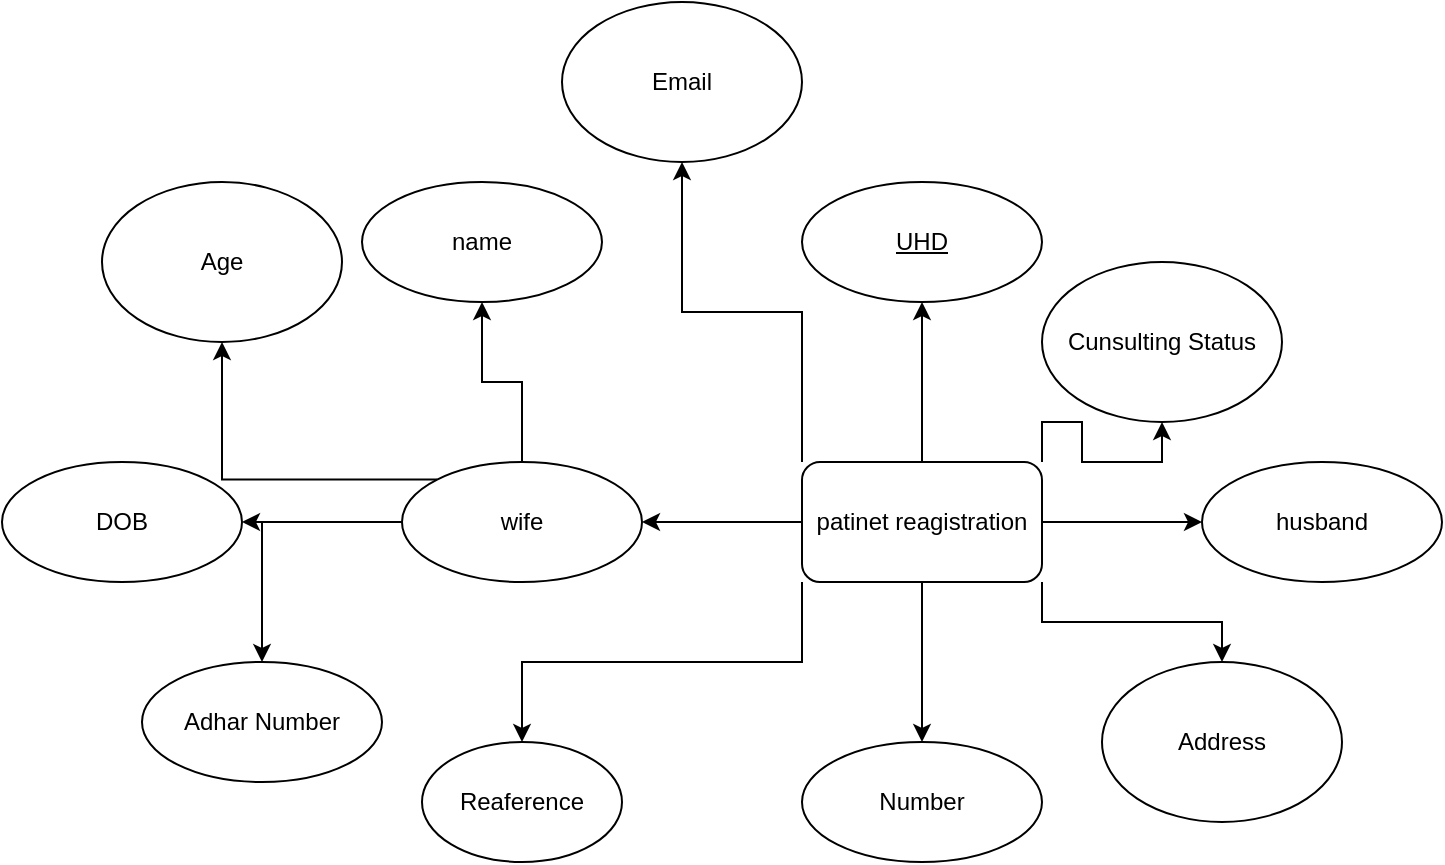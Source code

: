 <mxfile version="18.1.3" type="github">
  <diagram id="R2lEEEUBdFMjLlhIrx00" name="Page-1">
    <mxGraphModel dx="2272" dy="1875" grid="1" gridSize="10" guides="1" tooltips="1" connect="1" arrows="1" fold="1" page="1" pageScale="1" pageWidth="850" pageHeight="1100" math="0" shadow="0" extFonts="Permanent Marker^https://fonts.googleapis.com/css?family=Permanent+Marker">
      <root>
        <mxCell id="0" />
        <mxCell id="1" parent="0" />
        <mxCell id="AtcaAhYzGhv9QXCL_KbO-3" value="" style="edgeStyle=orthogonalEdgeStyle;rounded=0;orthogonalLoop=1;jettySize=auto;html=1;" edge="1" parent="1" source="AtcaAhYzGhv9QXCL_KbO-1" target="AtcaAhYzGhv9QXCL_KbO-2">
          <mxGeometry relative="1" as="geometry" />
        </mxCell>
        <mxCell id="AtcaAhYzGhv9QXCL_KbO-7" value="" style="edgeStyle=orthogonalEdgeStyle;rounded=0;orthogonalLoop=1;jettySize=auto;html=1;" edge="1" parent="1" source="AtcaAhYzGhv9QXCL_KbO-1" target="AtcaAhYzGhv9QXCL_KbO-6">
          <mxGeometry relative="1" as="geometry">
            <Array as="points">
              <mxPoint x="-430" y="230" />
              <mxPoint x="-430" y="230" />
            </Array>
          </mxGeometry>
        </mxCell>
        <mxCell id="AtcaAhYzGhv9QXCL_KbO-9" value="" style="edgeStyle=orthogonalEdgeStyle;rounded=0;orthogonalLoop=1;jettySize=auto;html=1;" edge="1" parent="1" source="AtcaAhYzGhv9QXCL_KbO-1" target="AtcaAhYzGhv9QXCL_KbO-8">
          <mxGeometry relative="1" as="geometry" />
        </mxCell>
        <mxCell id="AtcaAhYzGhv9QXCL_KbO-12" value="" style="edgeStyle=orthogonalEdgeStyle;rounded=0;orthogonalLoop=1;jettySize=auto;html=1;" edge="1" parent="1" source="AtcaAhYzGhv9QXCL_KbO-1" target="AtcaAhYzGhv9QXCL_KbO-11">
          <mxGeometry relative="1" as="geometry" />
        </mxCell>
        <mxCell id="AtcaAhYzGhv9QXCL_KbO-22" style="edgeStyle=orthogonalEdgeStyle;rounded=0;orthogonalLoop=1;jettySize=auto;html=1;exitX=1;exitY=1;exitDx=0;exitDy=0;" edge="1" parent="1" source="AtcaAhYzGhv9QXCL_KbO-1" target="AtcaAhYzGhv9QXCL_KbO-23">
          <mxGeometry relative="1" as="geometry">
            <mxPoint x="-240" y="340" as="targetPoint" />
          </mxGeometry>
        </mxCell>
        <mxCell id="AtcaAhYzGhv9QXCL_KbO-24" style="edgeStyle=orthogonalEdgeStyle;rounded=0;orthogonalLoop=1;jettySize=auto;html=1;exitX=0;exitY=1;exitDx=0;exitDy=0;" edge="1" parent="1" source="AtcaAhYzGhv9QXCL_KbO-1" target="AtcaAhYzGhv9QXCL_KbO-25">
          <mxGeometry relative="1" as="geometry">
            <mxPoint x="-480" y="300" as="targetPoint" />
          </mxGeometry>
        </mxCell>
        <mxCell id="AtcaAhYzGhv9QXCL_KbO-26" style="edgeStyle=orthogonalEdgeStyle;rounded=0;orthogonalLoop=1;jettySize=auto;html=1;exitX=1;exitY=0;exitDx=0;exitDy=0;" edge="1" parent="1" source="AtcaAhYzGhv9QXCL_KbO-1" target="AtcaAhYzGhv9QXCL_KbO-27">
          <mxGeometry relative="1" as="geometry">
            <mxPoint x="-270" y="140" as="targetPoint" />
          </mxGeometry>
        </mxCell>
        <mxCell id="AtcaAhYzGhv9QXCL_KbO-28" style="edgeStyle=orthogonalEdgeStyle;rounded=0;orthogonalLoop=1;jettySize=auto;html=1;exitX=0;exitY=0;exitDx=0;exitDy=0;" edge="1" parent="1" source="AtcaAhYzGhv9QXCL_KbO-1" target="AtcaAhYzGhv9QXCL_KbO-29">
          <mxGeometry relative="1" as="geometry">
            <mxPoint x="-480" y="170" as="targetPoint" />
          </mxGeometry>
        </mxCell>
        <mxCell id="AtcaAhYzGhv9QXCL_KbO-1" value="patinet reagistration" style="rounded=1;whiteSpace=wrap;html=1;" vertex="1" parent="1">
          <mxGeometry x="-450" y="200" width="120" height="60" as="geometry" />
        </mxCell>
        <mxCell id="AtcaAhYzGhv9QXCL_KbO-2" value="Number" style="ellipse;whiteSpace=wrap;html=1;rounded=1;" vertex="1" parent="1">
          <mxGeometry x="-450" y="340" width="120" height="60" as="geometry" />
        </mxCell>
        <mxCell id="AtcaAhYzGhv9QXCL_KbO-14" value="" style="edgeStyle=orthogonalEdgeStyle;rounded=0;orthogonalLoop=1;jettySize=auto;html=1;" edge="1" parent="1" source="AtcaAhYzGhv9QXCL_KbO-6" target="AtcaAhYzGhv9QXCL_KbO-13">
          <mxGeometry relative="1" as="geometry" />
        </mxCell>
        <mxCell id="AtcaAhYzGhv9QXCL_KbO-16" value="" style="edgeStyle=orthogonalEdgeStyle;rounded=0;orthogonalLoop=1;jettySize=auto;html=1;" edge="1" parent="1" source="AtcaAhYzGhv9QXCL_KbO-6" target="AtcaAhYzGhv9QXCL_KbO-15">
          <mxGeometry relative="1" as="geometry" />
        </mxCell>
        <mxCell id="AtcaAhYzGhv9QXCL_KbO-18" value="" style="edgeStyle=orthogonalEdgeStyle;rounded=0;orthogonalLoop=1;jettySize=auto;html=1;" edge="1" parent="1" source="AtcaAhYzGhv9QXCL_KbO-6" target="AtcaAhYzGhv9QXCL_KbO-17">
          <mxGeometry relative="1" as="geometry" />
        </mxCell>
        <mxCell id="AtcaAhYzGhv9QXCL_KbO-19" style="edgeStyle=orthogonalEdgeStyle;rounded=0;orthogonalLoop=1;jettySize=auto;html=1;exitX=0;exitY=0;exitDx=0;exitDy=0;" edge="1" parent="1" source="AtcaAhYzGhv9QXCL_KbO-6" target="AtcaAhYzGhv9QXCL_KbO-20">
          <mxGeometry relative="1" as="geometry">
            <mxPoint x="-700" y="150" as="targetPoint" />
          </mxGeometry>
        </mxCell>
        <mxCell id="AtcaAhYzGhv9QXCL_KbO-6" value="wife" style="ellipse;whiteSpace=wrap;html=1;rounded=1;" vertex="1" parent="1">
          <mxGeometry x="-650" y="200" width="120" height="60" as="geometry" />
        </mxCell>
        <mxCell id="AtcaAhYzGhv9QXCL_KbO-8" value="&lt;u&gt;UHD&lt;/u&gt;" style="ellipse;whiteSpace=wrap;html=1;rounded=1;" vertex="1" parent="1">
          <mxGeometry x="-450" y="60" width="120" height="60" as="geometry" />
        </mxCell>
        <mxCell id="AtcaAhYzGhv9QXCL_KbO-11" value="husband" style="ellipse;whiteSpace=wrap;html=1;rounded=1;" vertex="1" parent="1">
          <mxGeometry x="-250" y="200" width="120" height="60" as="geometry" />
        </mxCell>
        <mxCell id="AtcaAhYzGhv9QXCL_KbO-13" value="name" style="ellipse;whiteSpace=wrap;html=1;rounded=1;" vertex="1" parent="1">
          <mxGeometry x="-670" y="60" width="120" height="60" as="geometry" />
        </mxCell>
        <mxCell id="AtcaAhYzGhv9QXCL_KbO-15" value="DOB" style="ellipse;whiteSpace=wrap;html=1;rounded=1;" vertex="1" parent="1">
          <mxGeometry x="-850" y="200" width="120" height="60" as="geometry" />
        </mxCell>
        <mxCell id="AtcaAhYzGhv9QXCL_KbO-17" value="Adhar Number" style="ellipse;whiteSpace=wrap;html=1;rounded=1;" vertex="1" parent="1">
          <mxGeometry x="-780" y="300" width="120" height="60" as="geometry" />
        </mxCell>
        <mxCell id="AtcaAhYzGhv9QXCL_KbO-20" value="Age" style="ellipse;whiteSpace=wrap;html=1;" vertex="1" parent="1">
          <mxGeometry x="-800" y="60" width="120" height="80" as="geometry" />
        </mxCell>
        <mxCell id="AtcaAhYzGhv9QXCL_KbO-21" style="edgeStyle=orthogonalEdgeStyle;rounded=0;orthogonalLoop=1;jettySize=auto;html=1;exitX=0.5;exitY=1;exitDx=0;exitDy=0;" edge="1" parent="1" source="AtcaAhYzGhv9QXCL_KbO-1" target="AtcaAhYzGhv9QXCL_KbO-1">
          <mxGeometry relative="1" as="geometry" />
        </mxCell>
        <mxCell id="AtcaAhYzGhv9QXCL_KbO-23" value="Address" style="ellipse;whiteSpace=wrap;html=1;" vertex="1" parent="1">
          <mxGeometry x="-300" y="300" width="120" height="80" as="geometry" />
        </mxCell>
        <mxCell id="AtcaAhYzGhv9QXCL_KbO-25" value="Reaference" style="ellipse;whiteSpace=wrap;html=1;" vertex="1" parent="1">
          <mxGeometry x="-640" y="340" width="100" height="60" as="geometry" />
        </mxCell>
        <mxCell id="AtcaAhYzGhv9QXCL_KbO-27" value="Cunsulting Status" style="ellipse;whiteSpace=wrap;html=1;" vertex="1" parent="1">
          <mxGeometry x="-330" y="100" width="120" height="80" as="geometry" />
        </mxCell>
        <mxCell id="AtcaAhYzGhv9QXCL_KbO-29" value="Email" style="ellipse;whiteSpace=wrap;html=1;" vertex="1" parent="1">
          <mxGeometry x="-570" y="-30" width="120" height="80" as="geometry" />
        </mxCell>
      </root>
    </mxGraphModel>
  </diagram>
</mxfile>
